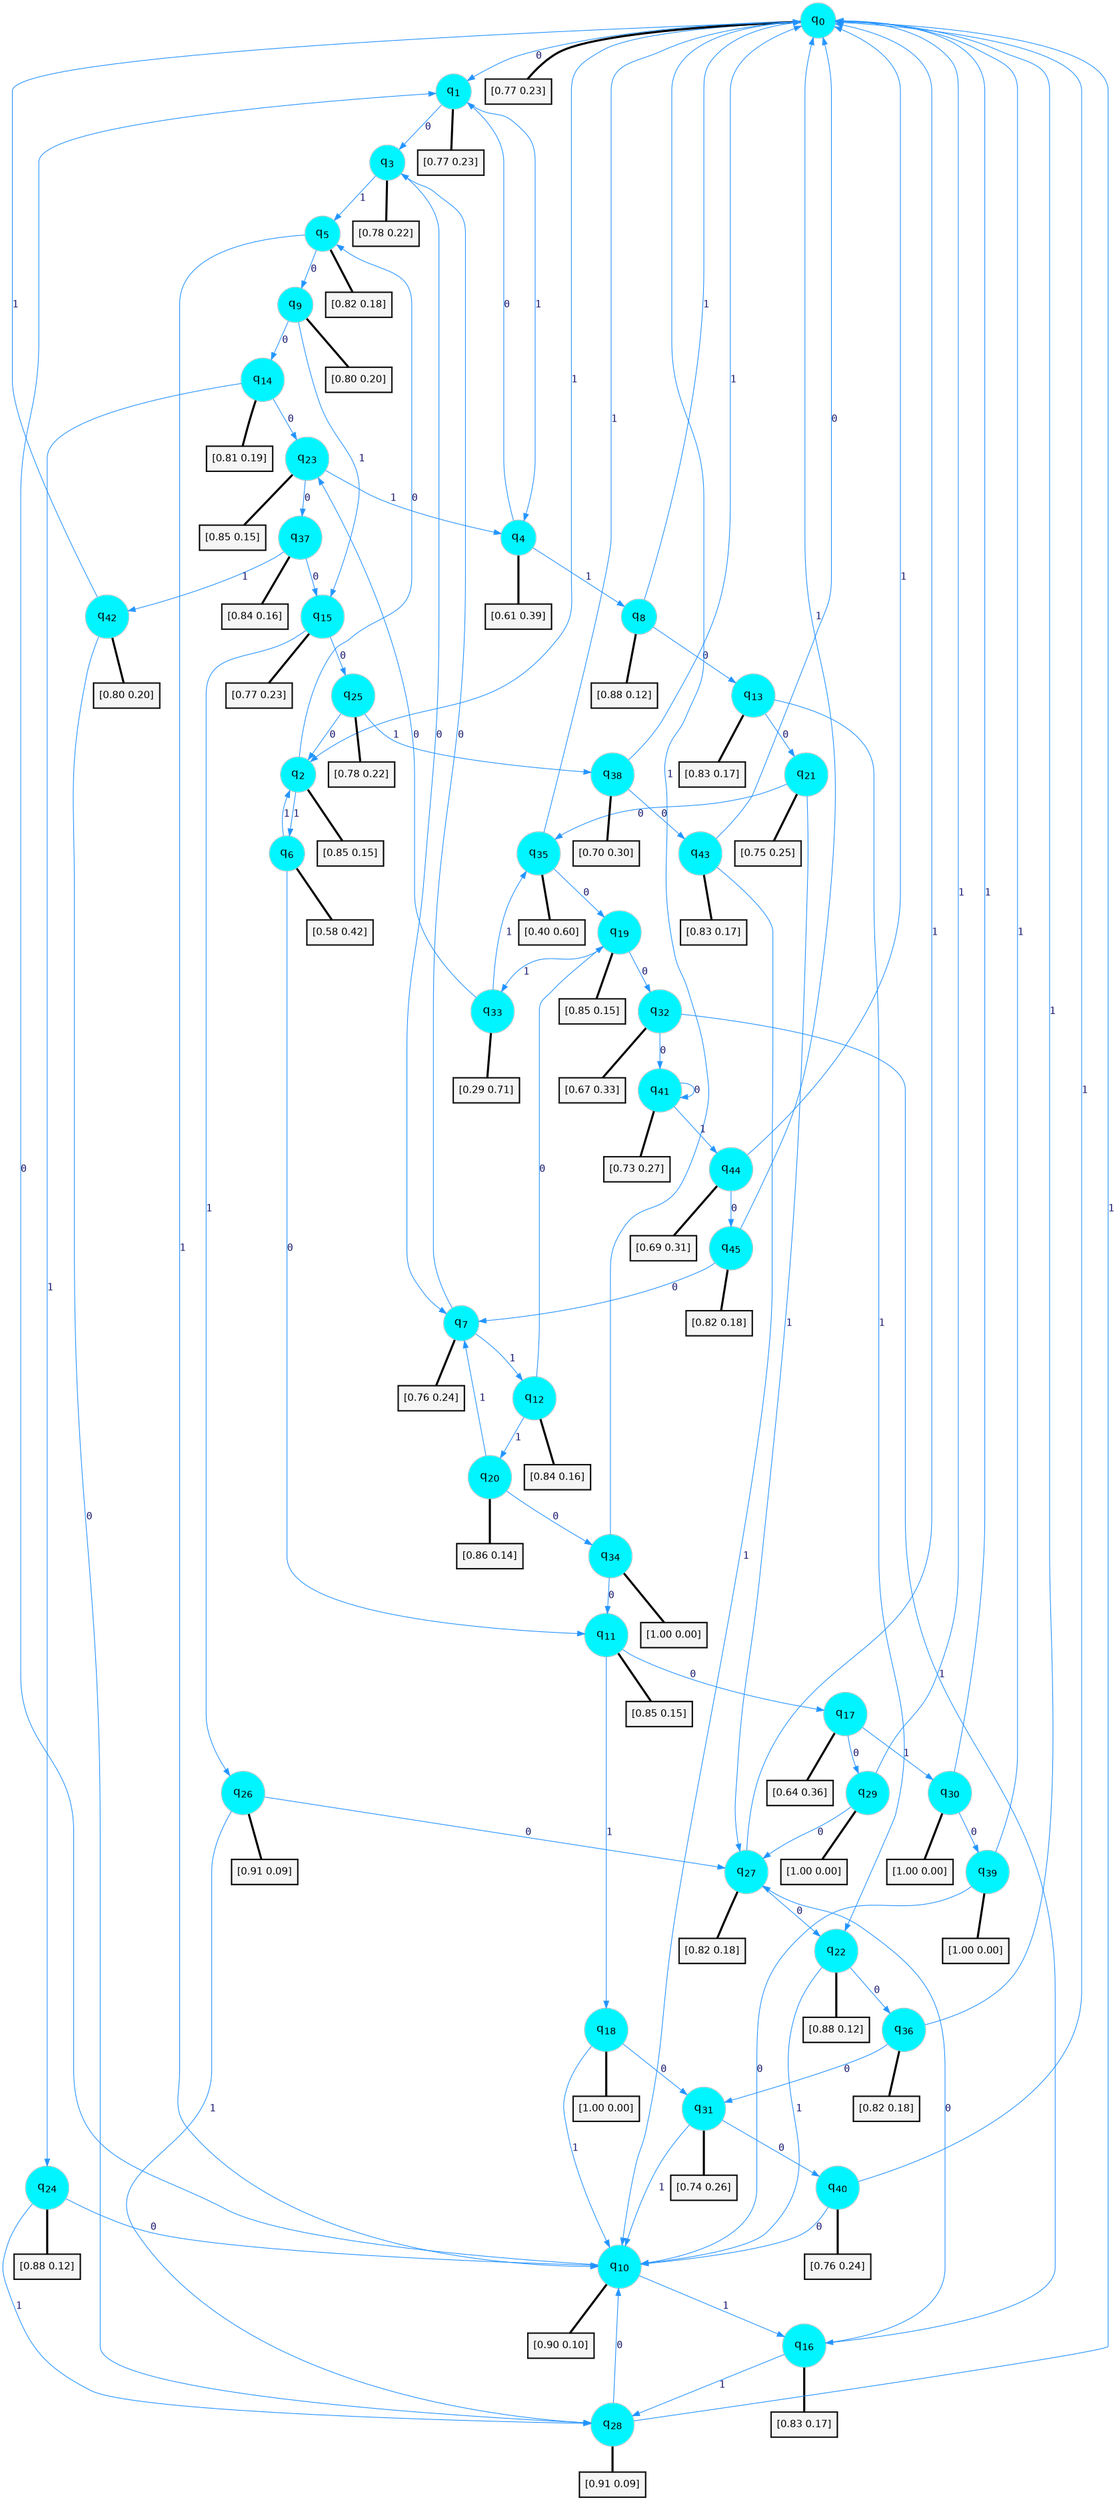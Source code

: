 digraph G {
graph [
bgcolor=transparent, dpi=300, rankdir=TD, size="40,25"];
node [
color=gray, fillcolor=turquoise1, fontcolor=black, fontname=Helvetica, fontsize=16, fontweight=bold, shape=circle, style=filled];
edge [
arrowsize=1, color=dodgerblue1, fontcolor=midnightblue, fontname=courier, fontweight=bold, penwidth=1, style=solid, weight=20];
0[label=<q<SUB>0</SUB>>];
1[label=<q<SUB>1</SUB>>];
2[label=<q<SUB>2</SUB>>];
3[label=<q<SUB>3</SUB>>];
4[label=<q<SUB>4</SUB>>];
5[label=<q<SUB>5</SUB>>];
6[label=<q<SUB>6</SUB>>];
7[label=<q<SUB>7</SUB>>];
8[label=<q<SUB>8</SUB>>];
9[label=<q<SUB>9</SUB>>];
10[label=<q<SUB>10</SUB>>];
11[label=<q<SUB>11</SUB>>];
12[label=<q<SUB>12</SUB>>];
13[label=<q<SUB>13</SUB>>];
14[label=<q<SUB>14</SUB>>];
15[label=<q<SUB>15</SUB>>];
16[label=<q<SUB>16</SUB>>];
17[label=<q<SUB>17</SUB>>];
18[label=<q<SUB>18</SUB>>];
19[label=<q<SUB>19</SUB>>];
20[label=<q<SUB>20</SUB>>];
21[label=<q<SUB>21</SUB>>];
22[label=<q<SUB>22</SUB>>];
23[label=<q<SUB>23</SUB>>];
24[label=<q<SUB>24</SUB>>];
25[label=<q<SUB>25</SUB>>];
26[label=<q<SUB>26</SUB>>];
27[label=<q<SUB>27</SUB>>];
28[label=<q<SUB>28</SUB>>];
29[label=<q<SUB>29</SUB>>];
30[label=<q<SUB>30</SUB>>];
31[label=<q<SUB>31</SUB>>];
32[label=<q<SUB>32</SUB>>];
33[label=<q<SUB>33</SUB>>];
34[label=<q<SUB>34</SUB>>];
35[label=<q<SUB>35</SUB>>];
36[label=<q<SUB>36</SUB>>];
37[label=<q<SUB>37</SUB>>];
38[label=<q<SUB>38</SUB>>];
39[label=<q<SUB>39</SUB>>];
40[label=<q<SUB>40</SUB>>];
41[label=<q<SUB>41</SUB>>];
42[label=<q<SUB>42</SUB>>];
43[label=<q<SUB>43</SUB>>];
44[label=<q<SUB>44</SUB>>];
45[label=<q<SUB>45</SUB>>];
46[label="[0.77 0.23]", shape=box,fontcolor=black, fontname=Helvetica, fontsize=14, penwidth=2, fillcolor=whitesmoke,color=black];
47[label="[0.77 0.23]", shape=box,fontcolor=black, fontname=Helvetica, fontsize=14, penwidth=2, fillcolor=whitesmoke,color=black];
48[label="[0.85 0.15]", shape=box,fontcolor=black, fontname=Helvetica, fontsize=14, penwidth=2, fillcolor=whitesmoke,color=black];
49[label="[0.78 0.22]", shape=box,fontcolor=black, fontname=Helvetica, fontsize=14, penwidth=2, fillcolor=whitesmoke,color=black];
50[label="[0.61 0.39]", shape=box,fontcolor=black, fontname=Helvetica, fontsize=14, penwidth=2, fillcolor=whitesmoke,color=black];
51[label="[0.82 0.18]", shape=box,fontcolor=black, fontname=Helvetica, fontsize=14, penwidth=2, fillcolor=whitesmoke,color=black];
52[label="[0.58 0.42]", shape=box,fontcolor=black, fontname=Helvetica, fontsize=14, penwidth=2, fillcolor=whitesmoke,color=black];
53[label="[0.76 0.24]", shape=box,fontcolor=black, fontname=Helvetica, fontsize=14, penwidth=2, fillcolor=whitesmoke,color=black];
54[label="[0.88 0.12]", shape=box,fontcolor=black, fontname=Helvetica, fontsize=14, penwidth=2, fillcolor=whitesmoke,color=black];
55[label="[0.80 0.20]", shape=box,fontcolor=black, fontname=Helvetica, fontsize=14, penwidth=2, fillcolor=whitesmoke,color=black];
56[label="[0.90 0.10]", shape=box,fontcolor=black, fontname=Helvetica, fontsize=14, penwidth=2, fillcolor=whitesmoke,color=black];
57[label="[0.85 0.15]", shape=box,fontcolor=black, fontname=Helvetica, fontsize=14, penwidth=2, fillcolor=whitesmoke,color=black];
58[label="[0.84 0.16]", shape=box,fontcolor=black, fontname=Helvetica, fontsize=14, penwidth=2, fillcolor=whitesmoke,color=black];
59[label="[0.83 0.17]", shape=box,fontcolor=black, fontname=Helvetica, fontsize=14, penwidth=2, fillcolor=whitesmoke,color=black];
60[label="[0.81 0.19]", shape=box,fontcolor=black, fontname=Helvetica, fontsize=14, penwidth=2, fillcolor=whitesmoke,color=black];
61[label="[0.77 0.23]", shape=box,fontcolor=black, fontname=Helvetica, fontsize=14, penwidth=2, fillcolor=whitesmoke,color=black];
62[label="[0.83 0.17]", shape=box,fontcolor=black, fontname=Helvetica, fontsize=14, penwidth=2, fillcolor=whitesmoke,color=black];
63[label="[0.64 0.36]", shape=box,fontcolor=black, fontname=Helvetica, fontsize=14, penwidth=2, fillcolor=whitesmoke,color=black];
64[label="[1.00 0.00]", shape=box,fontcolor=black, fontname=Helvetica, fontsize=14, penwidth=2, fillcolor=whitesmoke,color=black];
65[label="[0.85 0.15]", shape=box,fontcolor=black, fontname=Helvetica, fontsize=14, penwidth=2, fillcolor=whitesmoke,color=black];
66[label="[0.86 0.14]", shape=box,fontcolor=black, fontname=Helvetica, fontsize=14, penwidth=2, fillcolor=whitesmoke,color=black];
67[label="[0.75 0.25]", shape=box,fontcolor=black, fontname=Helvetica, fontsize=14, penwidth=2, fillcolor=whitesmoke,color=black];
68[label="[0.88 0.12]", shape=box,fontcolor=black, fontname=Helvetica, fontsize=14, penwidth=2, fillcolor=whitesmoke,color=black];
69[label="[0.85 0.15]", shape=box,fontcolor=black, fontname=Helvetica, fontsize=14, penwidth=2, fillcolor=whitesmoke,color=black];
70[label="[0.88 0.12]", shape=box,fontcolor=black, fontname=Helvetica, fontsize=14, penwidth=2, fillcolor=whitesmoke,color=black];
71[label="[0.78 0.22]", shape=box,fontcolor=black, fontname=Helvetica, fontsize=14, penwidth=2, fillcolor=whitesmoke,color=black];
72[label="[0.91 0.09]", shape=box,fontcolor=black, fontname=Helvetica, fontsize=14, penwidth=2, fillcolor=whitesmoke,color=black];
73[label="[0.82 0.18]", shape=box,fontcolor=black, fontname=Helvetica, fontsize=14, penwidth=2, fillcolor=whitesmoke,color=black];
74[label="[0.91 0.09]", shape=box,fontcolor=black, fontname=Helvetica, fontsize=14, penwidth=2, fillcolor=whitesmoke,color=black];
75[label="[1.00 0.00]", shape=box,fontcolor=black, fontname=Helvetica, fontsize=14, penwidth=2, fillcolor=whitesmoke,color=black];
76[label="[1.00 0.00]", shape=box,fontcolor=black, fontname=Helvetica, fontsize=14, penwidth=2, fillcolor=whitesmoke,color=black];
77[label="[0.74 0.26]", shape=box,fontcolor=black, fontname=Helvetica, fontsize=14, penwidth=2, fillcolor=whitesmoke,color=black];
78[label="[0.67 0.33]", shape=box,fontcolor=black, fontname=Helvetica, fontsize=14, penwidth=2, fillcolor=whitesmoke,color=black];
79[label="[0.29 0.71]", shape=box,fontcolor=black, fontname=Helvetica, fontsize=14, penwidth=2, fillcolor=whitesmoke,color=black];
80[label="[1.00 0.00]", shape=box,fontcolor=black, fontname=Helvetica, fontsize=14, penwidth=2, fillcolor=whitesmoke,color=black];
81[label="[0.40 0.60]", shape=box,fontcolor=black, fontname=Helvetica, fontsize=14, penwidth=2, fillcolor=whitesmoke,color=black];
82[label="[0.82 0.18]", shape=box,fontcolor=black, fontname=Helvetica, fontsize=14, penwidth=2, fillcolor=whitesmoke,color=black];
83[label="[0.84 0.16]", shape=box,fontcolor=black, fontname=Helvetica, fontsize=14, penwidth=2, fillcolor=whitesmoke,color=black];
84[label="[0.70 0.30]", shape=box,fontcolor=black, fontname=Helvetica, fontsize=14, penwidth=2, fillcolor=whitesmoke,color=black];
85[label="[1.00 0.00]", shape=box,fontcolor=black, fontname=Helvetica, fontsize=14, penwidth=2, fillcolor=whitesmoke,color=black];
86[label="[0.76 0.24]", shape=box,fontcolor=black, fontname=Helvetica, fontsize=14, penwidth=2, fillcolor=whitesmoke,color=black];
87[label="[0.73 0.27]", shape=box,fontcolor=black, fontname=Helvetica, fontsize=14, penwidth=2, fillcolor=whitesmoke,color=black];
88[label="[0.80 0.20]", shape=box,fontcolor=black, fontname=Helvetica, fontsize=14, penwidth=2, fillcolor=whitesmoke,color=black];
89[label="[0.83 0.17]", shape=box,fontcolor=black, fontname=Helvetica, fontsize=14, penwidth=2, fillcolor=whitesmoke,color=black];
90[label="[0.69 0.31]", shape=box,fontcolor=black, fontname=Helvetica, fontsize=14, penwidth=2, fillcolor=whitesmoke,color=black];
91[label="[0.82 0.18]", shape=box,fontcolor=black, fontname=Helvetica, fontsize=14, penwidth=2, fillcolor=whitesmoke,color=black];
0->1 [label=0];
0->2 [label=1];
0->46 [arrowhead=none, penwidth=3,color=black];
1->3 [label=0];
1->4 [label=1];
1->47 [arrowhead=none, penwidth=3,color=black];
2->5 [label=0];
2->6 [label=1];
2->48 [arrowhead=none, penwidth=3,color=black];
3->7 [label=0];
3->5 [label=1];
3->49 [arrowhead=none, penwidth=3,color=black];
4->1 [label=0];
4->8 [label=1];
4->50 [arrowhead=none, penwidth=3,color=black];
5->9 [label=0];
5->10 [label=1];
5->51 [arrowhead=none, penwidth=3,color=black];
6->11 [label=0];
6->2 [label=1];
6->52 [arrowhead=none, penwidth=3,color=black];
7->3 [label=0];
7->12 [label=1];
7->53 [arrowhead=none, penwidth=3,color=black];
8->13 [label=0];
8->0 [label=1];
8->54 [arrowhead=none, penwidth=3,color=black];
9->14 [label=0];
9->15 [label=1];
9->55 [arrowhead=none, penwidth=3,color=black];
10->1 [label=0];
10->16 [label=1];
10->56 [arrowhead=none, penwidth=3,color=black];
11->17 [label=0];
11->18 [label=1];
11->57 [arrowhead=none, penwidth=3,color=black];
12->19 [label=0];
12->20 [label=1];
12->58 [arrowhead=none, penwidth=3,color=black];
13->21 [label=0];
13->22 [label=1];
13->59 [arrowhead=none, penwidth=3,color=black];
14->23 [label=0];
14->24 [label=1];
14->60 [arrowhead=none, penwidth=3,color=black];
15->25 [label=0];
15->26 [label=1];
15->61 [arrowhead=none, penwidth=3,color=black];
16->27 [label=0];
16->28 [label=1];
16->62 [arrowhead=none, penwidth=3,color=black];
17->29 [label=0];
17->30 [label=1];
17->63 [arrowhead=none, penwidth=3,color=black];
18->31 [label=0];
18->10 [label=1];
18->64 [arrowhead=none, penwidth=3,color=black];
19->32 [label=0];
19->33 [label=1];
19->65 [arrowhead=none, penwidth=3,color=black];
20->34 [label=0];
20->7 [label=1];
20->66 [arrowhead=none, penwidth=3,color=black];
21->35 [label=0];
21->27 [label=1];
21->67 [arrowhead=none, penwidth=3,color=black];
22->36 [label=0];
22->10 [label=1];
22->68 [arrowhead=none, penwidth=3,color=black];
23->37 [label=0];
23->4 [label=1];
23->69 [arrowhead=none, penwidth=3,color=black];
24->10 [label=0];
24->28 [label=1];
24->70 [arrowhead=none, penwidth=3,color=black];
25->2 [label=0];
25->38 [label=1];
25->71 [arrowhead=none, penwidth=3,color=black];
26->27 [label=0];
26->28 [label=1];
26->72 [arrowhead=none, penwidth=3,color=black];
27->22 [label=0];
27->0 [label=1];
27->73 [arrowhead=none, penwidth=3,color=black];
28->10 [label=0];
28->0 [label=1];
28->74 [arrowhead=none, penwidth=3,color=black];
29->27 [label=0];
29->0 [label=1];
29->75 [arrowhead=none, penwidth=3,color=black];
30->39 [label=0];
30->0 [label=1];
30->76 [arrowhead=none, penwidth=3,color=black];
31->40 [label=0];
31->10 [label=1];
31->77 [arrowhead=none, penwidth=3,color=black];
32->41 [label=0];
32->16 [label=1];
32->78 [arrowhead=none, penwidth=3,color=black];
33->23 [label=0];
33->35 [label=1];
33->79 [arrowhead=none, penwidth=3,color=black];
34->11 [label=0];
34->0 [label=1];
34->80 [arrowhead=none, penwidth=3,color=black];
35->19 [label=0];
35->0 [label=1];
35->81 [arrowhead=none, penwidth=3,color=black];
36->31 [label=0];
36->0 [label=1];
36->82 [arrowhead=none, penwidth=3,color=black];
37->15 [label=0];
37->42 [label=1];
37->83 [arrowhead=none, penwidth=3,color=black];
38->43 [label=0];
38->0 [label=1];
38->84 [arrowhead=none, penwidth=3,color=black];
39->10 [label=0];
39->0 [label=1];
39->85 [arrowhead=none, penwidth=3,color=black];
40->10 [label=0];
40->0 [label=1];
40->86 [arrowhead=none, penwidth=3,color=black];
41->41 [label=0];
41->44 [label=1];
41->87 [arrowhead=none, penwidth=3,color=black];
42->28 [label=0];
42->0 [label=1];
42->88 [arrowhead=none, penwidth=3,color=black];
43->0 [label=0];
43->10 [label=1];
43->89 [arrowhead=none, penwidth=3,color=black];
44->45 [label=0];
44->0 [label=1];
44->90 [arrowhead=none, penwidth=3,color=black];
45->7 [label=0];
45->0 [label=1];
45->91 [arrowhead=none, penwidth=3,color=black];
}
